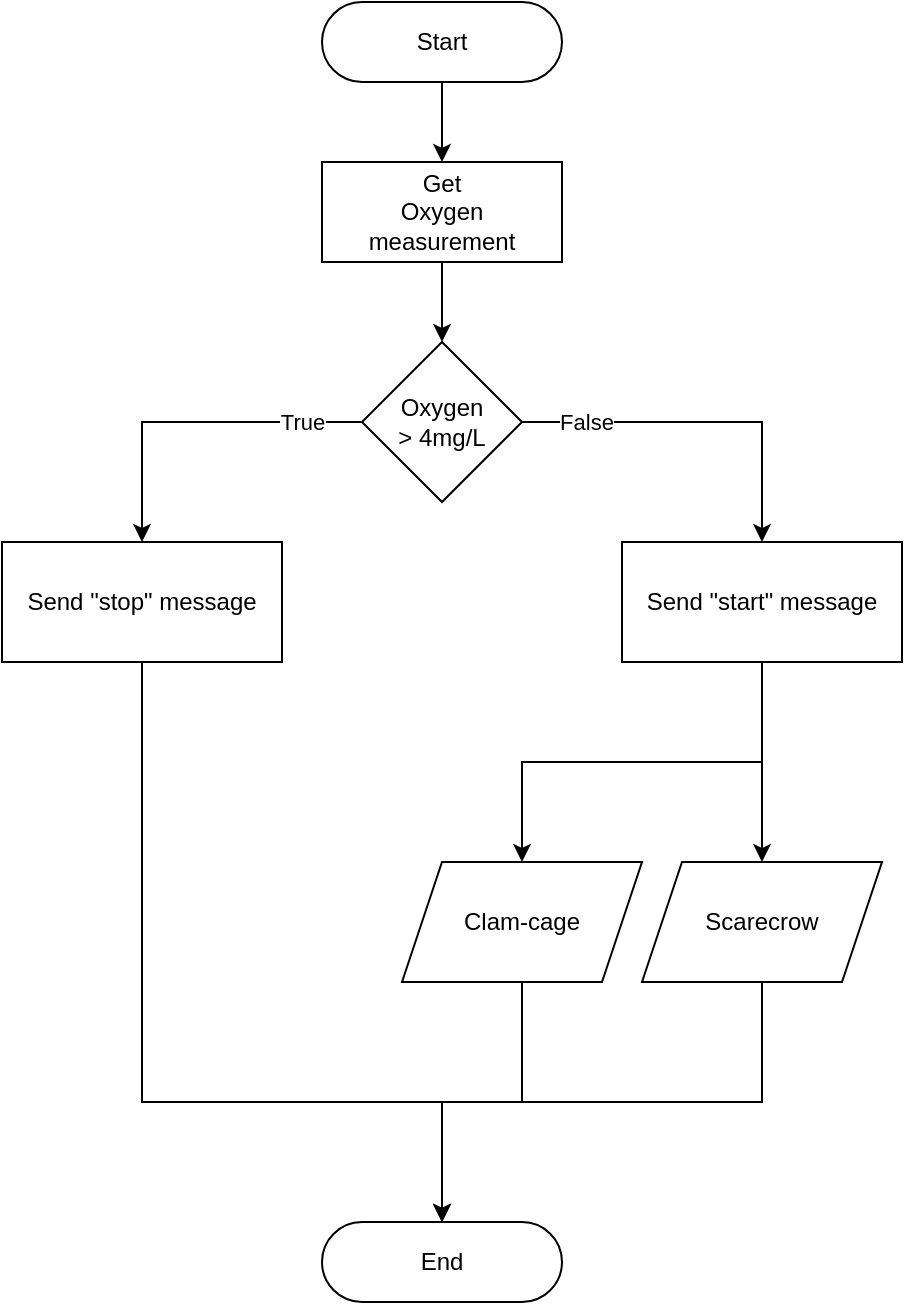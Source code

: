 <mxfile version="22.0.3" type="device">
  <diagram id="C5RBs43oDa-KdzZeNtuy" name="Page-1">
    <mxGraphModel dx="1418" dy="820" grid="1" gridSize="10" guides="1" tooltips="1" connect="1" arrows="1" fold="1" page="1" pageScale="1" pageWidth="827" pageHeight="1169" math="0" shadow="0">
      <root>
        <mxCell id="WIyWlLk6GJQsqaUBKTNV-0" />
        <mxCell id="WIyWlLk6GJQsqaUBKTNV-1" parent="WIyWlLk6GJQsqaUBKTNV-0" />
        <mxCell id="6S1ZlzRneOWtp6mQpC9u-6" value="" style="edgeStyle=orthogonalEdgeStyle;rounded=0;orthogonalLoop=1;jettySize=auto;html=1;" parent="WIyWlLk6GJQsqaUBKTNV-1" source="WIyWlLk6GJQsqaUBKTNV-3" target="6S1ZlzRneOWtp6mQpC9u-5" edge="1">
          <mxGeometry relative="1" as="geometry" />
        </mxCell>
        <mxCell id="WIyWlLk6GJQsqaUBKTNV-3" value="Start" style="rounded=1;whiteSpace=wrap;html=1;fontSize=12;glass=0;strokeWidth=1;shadow=0;arcSize=50;" parent="WIyWlLk6GJQsqaUBKTNV-1" vertex="1">
          <mxGeometry x="350" y="70" width="120" height="40" as="geometry" />
        </mxCell>
        <mxCell id="6S1ZlzRneOWtp6mQpC9u-10" value="" style="edgeStyle=orthogonalEdgeStyle;rounded=0;orthogonalLoop=1;jettySize=auto;html=1;" parent="WIyWlLk6GJQsqaUBKTNV-1" source="6S1ZlzRneOWtp6mQpC9u-5" target="6S1ZlzRneOWtp6mQpC9u-9" edge="1">
          <mxGeometry relative="1" as="geometry" />
        </mxCell>
        <mxCell id="6S1ZlzRneOWtp6mQpC9u-5" value="Get&lt;br&gt;Oxygen measurement" style="whiteSpace=wrap;html=1;rounded=1;glass=0;strokeWidth=1;shadow=0;arcSize=0;" parent="WIyWlLk6GJQsqaUBKTNV-1" vertex="1">
          <mxGeometry x="350" y="150" width="120" height="50" as="geometry" />
        </mxCell>
        <mxCell id="6S1ZlzRneOWtp6mQpC9u-12" value="" style="edgeStyle=orthogonalEdgeStyle;rounded=0;orthogonalLoop=1;jettySize=auto;html=1;entryX=0.5;entryY=0;entryDx=0;entryDy=0;" parent="WIyWlLk6GJQsqaUBKTNV-1" source="6S1ZlzRneOWtp6mQpC9u-9" target="p5_FYJA6w1SIiOy0DnLv-2" edge="1">
          <mxGeometry relative="1" as="geometry">
            <mxPoint x="570.0" y="320" as="targetPoint" />
          </mxGeometry>
        </mxCell>
        <mxCell id="6S1ZlzRneOWtp6mQpC9u-13" value="False" style="edgeLabel;html=1;align=center;verticalAlign=middle;resizable=0;points=[];" parent="6S1ZlzRneOWtp6mQpC9u-12" vertex="1" connectable="0">
          <mxGeometry x="-0.754" relative="1" as="geometry">
            <mxPoint x="10" as="offset" />
          </mxGeometry>
        </mxCell>
        <mxCell id="6S1ZlzRneOWtp6mQpC9u-17" value="" style="edgeStyle=orthogonalEdgeStyle;rounded=0;orthogonalLoop=1;jettySize=auto;html=1;" parent="WIyWlLk6GJQsqaUBKTNV-1" source="6S1ZlzRneOWtp6mQpC9u-9" target="p5_FYJA6w1SIiOy0DnLv-5" edge="1">
          <mxGeometry relative="1" as="geometry">
            <mxPoint x="230" y="320" as="targetPoint" />
          </mxGeometry>
        </mxCell>
        <mxCell id="p5_FYJA6w1SIiOy0DnLv-8" value="True" style="edgeLabel;html=1;align=center;verticalAlign=middle;resizable=0;points=[];" parent="6S1ZlzRneOWtp6mQpC9u-17" vertex="1" connectable="0">
          <mxGeometry x="-0.617" y="1" relative="1" as="geometry">
            <mxPoint x="2" y="-1" as="offset" />
          </mxGeometry>
        </mxCell>
        <mxCell id="6S1ZlzRneOWtp6mQpC9u-9" value="Oxygen&lt;br&gt;&amp;gt; 4mg/L" style="rhombus;whiteSpace=wrap;html=1;" parent="WIyWlLk6GJQsqaUBKTNV-1" vertex="1">
          <mxGeometry x="370" y="240" width="80" height="80" as="geometry" />
        </mxCell>
        <mxCell id="6S1ZlzRneOWtp6mQpC9u-39" value="End" style="rounded=1;whiteSpace=wrap;html=1;fontSize=12;glass=0;strokeWidth=1;shadow=0;arcSize=50;" parent="WIyWlLk6GJQsqaUBKTNV-1" vertex="1">
          <mxGeometry x="350" y="680" width="120" height="40" as="geometry" />
        </mxCell>
        <mxCell id="p5_FYJA6w1SIiOy0DnLv-9" style="edgeStyle=orthogonalEdgeStyle;rounded=0;orthogonalLoop=1;jettySize=auto;html=1;" parent="WIyWlLk6GJQsqaUBKTNV-1" source="p5_FYJA6w1SIiOy0DnLv-2" target="p5_FYJA6w1SIiOy0DnLv-3" edge="1">
          <mxGeometry relative="1" as="geometry" />
        </mxCell>
        <mxCell id="p5_FYJA6w1SIiOy0DnLv-10" style="edgeStyle=orthogonalEdgeStyle;rounded=0;orthogonalLoop=1;jettySize=auto;html=1;" parent="WIyWlLk6GJQsqaUBKTNV-1" source="p5_FYJA6w1SIiOy0DnLv-2" target="p5_FYJA6w1SIiOy0DnLv-4" edge="1">
          <mxGeometry relative="1" as="geometry" />
        </mxCell>
        <mxCell id="p5_FYJA6w1SIiOy0DnLv-2" value="Send &quot;start&quot; message" style="whiteSpace=wrap;html=1;" parent="WIyWlLk6GJQsqaUBKTNV-1" vertex="1">
          <mxGeometry x="500" y="340" width="140" height="60" as="geometry" />
        </mxCell>
        <mxCell id="p5_FYJA6w1SIiOy0DnLv-13" style="edgeStyle=orthogonalEdgeStyle;rounded=0;orthogonalLoop=1;jettySize=auto;html=1;entryX=0.5;entryY=0;entryDx=0;entryDy=0;" parent="WIyWlLk6GJQsqaUBKTNV-1" source="p5_FYJA6w1SIiOy0DnLv-3" target="6S1ZlzRneOWtp6mQpC9u-39" edge="1">
          <mxGeometry relative="1" as="geometry">
            <Array as="points">
              <mxPoint x="450" y="620" />
              <mxPoint x="410" y="620" />
            </Array>
          </mxGeometry>
        </mxCell>
        <mxCell id="p5_FYJA6w1SIiOy0DnLv-3" value="Clam-cage" style="shape=parallelogram;perimeter=parallelogramPerimeter;whiteSpace=wrap;html=1;fixedSize=1;" parent="WIyWlLk6GJQsqaUBKTNV-1" vertex="1">
          <mxGeometry x="390" y="500" width="120" height="60" as="geometry" />
        </mxCell>
        <mxCell id="p5_FYJA6w1SIiOy0DnLv-14" style="edgeStyle=orthogonalEdgeStyle;rounded=0;orthogonalLoop=1;jettySize=auto;html=1;entryX=0.5;entryY=0;entryDx=0;entryDy=0;" parent="WIyWlLk6GJQsqaUBKTNV-1" source="p5_FYJA6w1SIiOy0DnLv-4" target="6S1ZlzRneOWtp6mQpC9u-39" edge="1">
          <mxGeometry relative="1" as="geometry">
            <Array as="points">
              <mxPoint x="570" y="620" />
              <mxPoint x="410" y="620" />
            </Array>
          </mxGeometry>
        </mxCell>
        <mxCell id="p5_FYJA6w1SIiOy0DnLv-4" value="Scarecrow" style="shape=parallelogram;perimeter=parallelogramPerimeter;whiteSpace=wrap;html=1;fixedSize=1;" parent="WIyWlLk6GJQsqaUBKTNV-1" vertex="1">
          <mxGeometry x="510" y="500" width="120" height="60" as="geometry" />
        </mxCell>
        <mxCell id="p5_FYJA6w1SIiOy0DnLv-12" style="edgeStyle=orthogonalEdgeStyle;rounded=0;orthogonalLoop=1;jettySize=auto;html=1;entryX=0.5;entryY=0;entryDx=0;entryDy=0;" parent="WIyWlLk6GJQsqaUBKTNV-1" source="p5_FYJA6w1SIiOy0DnLv-5" target="6S1ZlzRneOWtp6mQpC9u-39" edge="1">
          <mxGeometry relative="1" as="geometry">
            <Array as="points">
              <mxPoint x="260" y="620" />
              <mxPoint x="410" y="620" />
            </Array>
          </mxGeometry>
        </mxCell>
        <mxCell id="p5_FYJA6w1SIiOy0DnLv-5" value="Send &quot;stop&quot; message" style="whiteSpace=wrap;html=1;" parent="WIyWlLk6GJQsqaUBKTNV-1" vertex="1">
          <mxGeometry x="190" y="340" width="140" height="60" as="geometry" />
        </mxCell>
      </root>
    </mxGraphModel>
  </diagram>
</mxfile>
